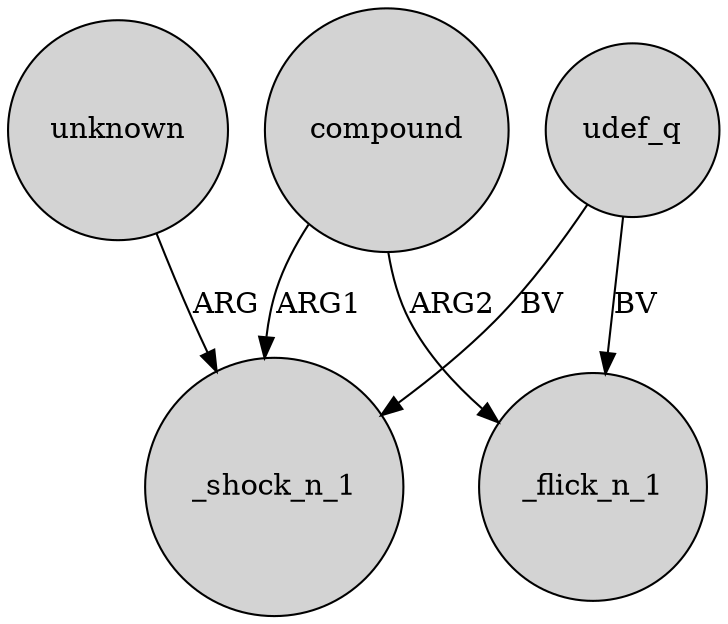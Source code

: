 digraph {
	node [shape=circle style=filled]
	udef_q -> _flick_n_1 [label=BV]
	compound -> _flick_n_1 [label=ARG2]
	unknown -> _shock_n_1 [label=ARG]
	udef_q -> _shock_n_1 [label=BV]
	compound -> _shock_n_1 [label=ARG1]
}
